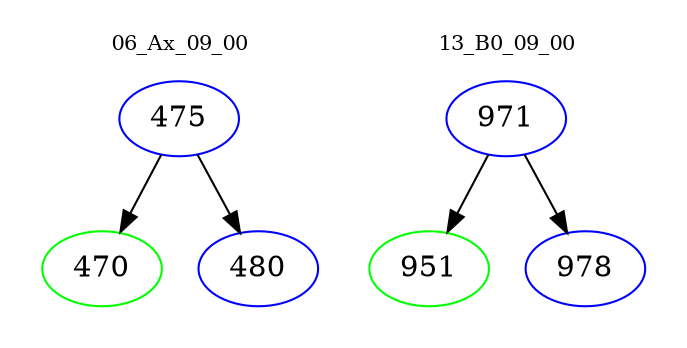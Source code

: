 digraph{
subgraph cluster_0 {
color = white
label = "06_Ax_09_00";
fontsize=10;
T0_475 [label="475", color="blue"]
T0_475 -> T0_470 [color="black"]
T0_470 [label="470", color="green"]
T0_475 -> T0_480 [color="black"]
T0_480 [label="480", color="blue"]
}
subgraph cluster_1 {
color = white
label = "13_B0_09_00";
fontsize=10;
T1_971 [label="971", color="blue"]
T1_971 -> T1_951 [color="black"]
T1_951 [label="951", color="green"]
T1_971 -> T1_978 [color="black"]
T1_978 [label="978", color="blue"]
}
}
